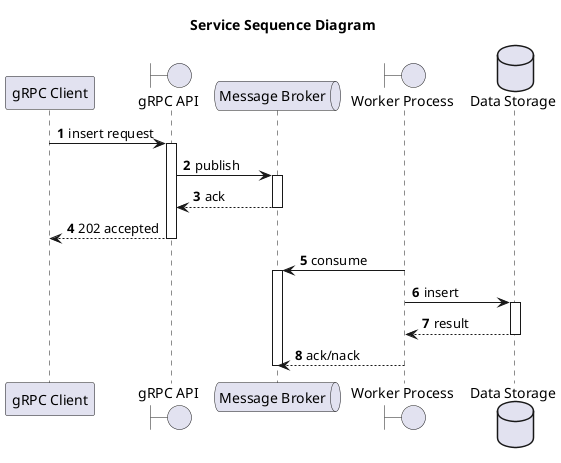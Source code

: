 ' This is a sample sequence diagram
@startuml service sequence diagram 
title  "Service Sequence Diagram"
autonumber

participant "gRPC Client" as c
boundary "gRPC API" as a
queue "Message Broker" as b
boundary "Worker Process" as w
database "Data Storage" as d

c -> a ++: insert request
a -> b ++: publish
b --> a: ack
deactivate b

a --> c: 202 accepted
deactivate a

w -> b ++: consume
w -> d ++: insert
d --> w: result
deactivate d

w --> b: ack/nack
deactivate b

 

@enduml